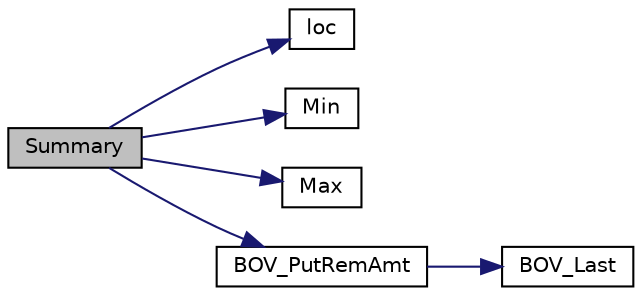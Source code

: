 digraph "Summary"
{
  edge [fontname="Helvetica",fontsize="10",labelfontname="Helvetica",labelfontsize="10"];
  node [fontname="Helvetica",fontsize="10",shape=record];
  rankdir="LR";
  Node1 [label="Summary",height=0.2,width=0.4,color="black", fillcolor="grey75", style="filled", fontcolor="black"];
  Node1 -> Node2 [color="midnightblue",fontsize="10",style="solid",fontname="Helvetica"];
  Node2 [label="loc",height=0.2,width=0.4,color="black", fillcolor="white", style="filled",URL="$bur__brn_8c.html#a3c8b7f0fcc184328ecbdff756e8bb21a"];
  Node1 -> Node3 [color="midnightblue",fontsize="10",style="solid",fontname="Helvetica"];
  Node3 [label="Min",height=0.2,width=0.4,color="black", fillcolor="white", style="filled",URL="$bur__brn_8c.html#a0e70cfda35b505c318014730ce6ec883"];
  Node1 -> Node4 [color="midnightblue",fontsize="10",style="solid",fontname="Helvetica"];
  Node4 [label="Max",height=0.2,width=0.4,color="black", fillcolor="white", style="filled",URL="$bur__brn_8c.html#a0037c55efa9a8b83966af3da8b1e9abf"];
  Node1 -> Node5 [color="midnightblue",fontsize="10",style="solid",fontname="Helvetica"];
  Node5 [label="BOV_PutRemAmt",height=0.2,width=0.4,color="black", fillcolor="white", style="filled",URL="$bur__bov_8c.html#a8271618b1be151d75c2760a918a511aa"];
  Node5 -> Node6 [color="midnightblue",fontsize="10",style="solid",fontname="Helvetica"];
  Node6 [label="BOV_Last",height=0.2,width=0.4,color="black", fillcolor="white", style="filled",URL="$bur__bov_8c.html#ae077167ab00748b032ffb19f6419b55b"];
}
